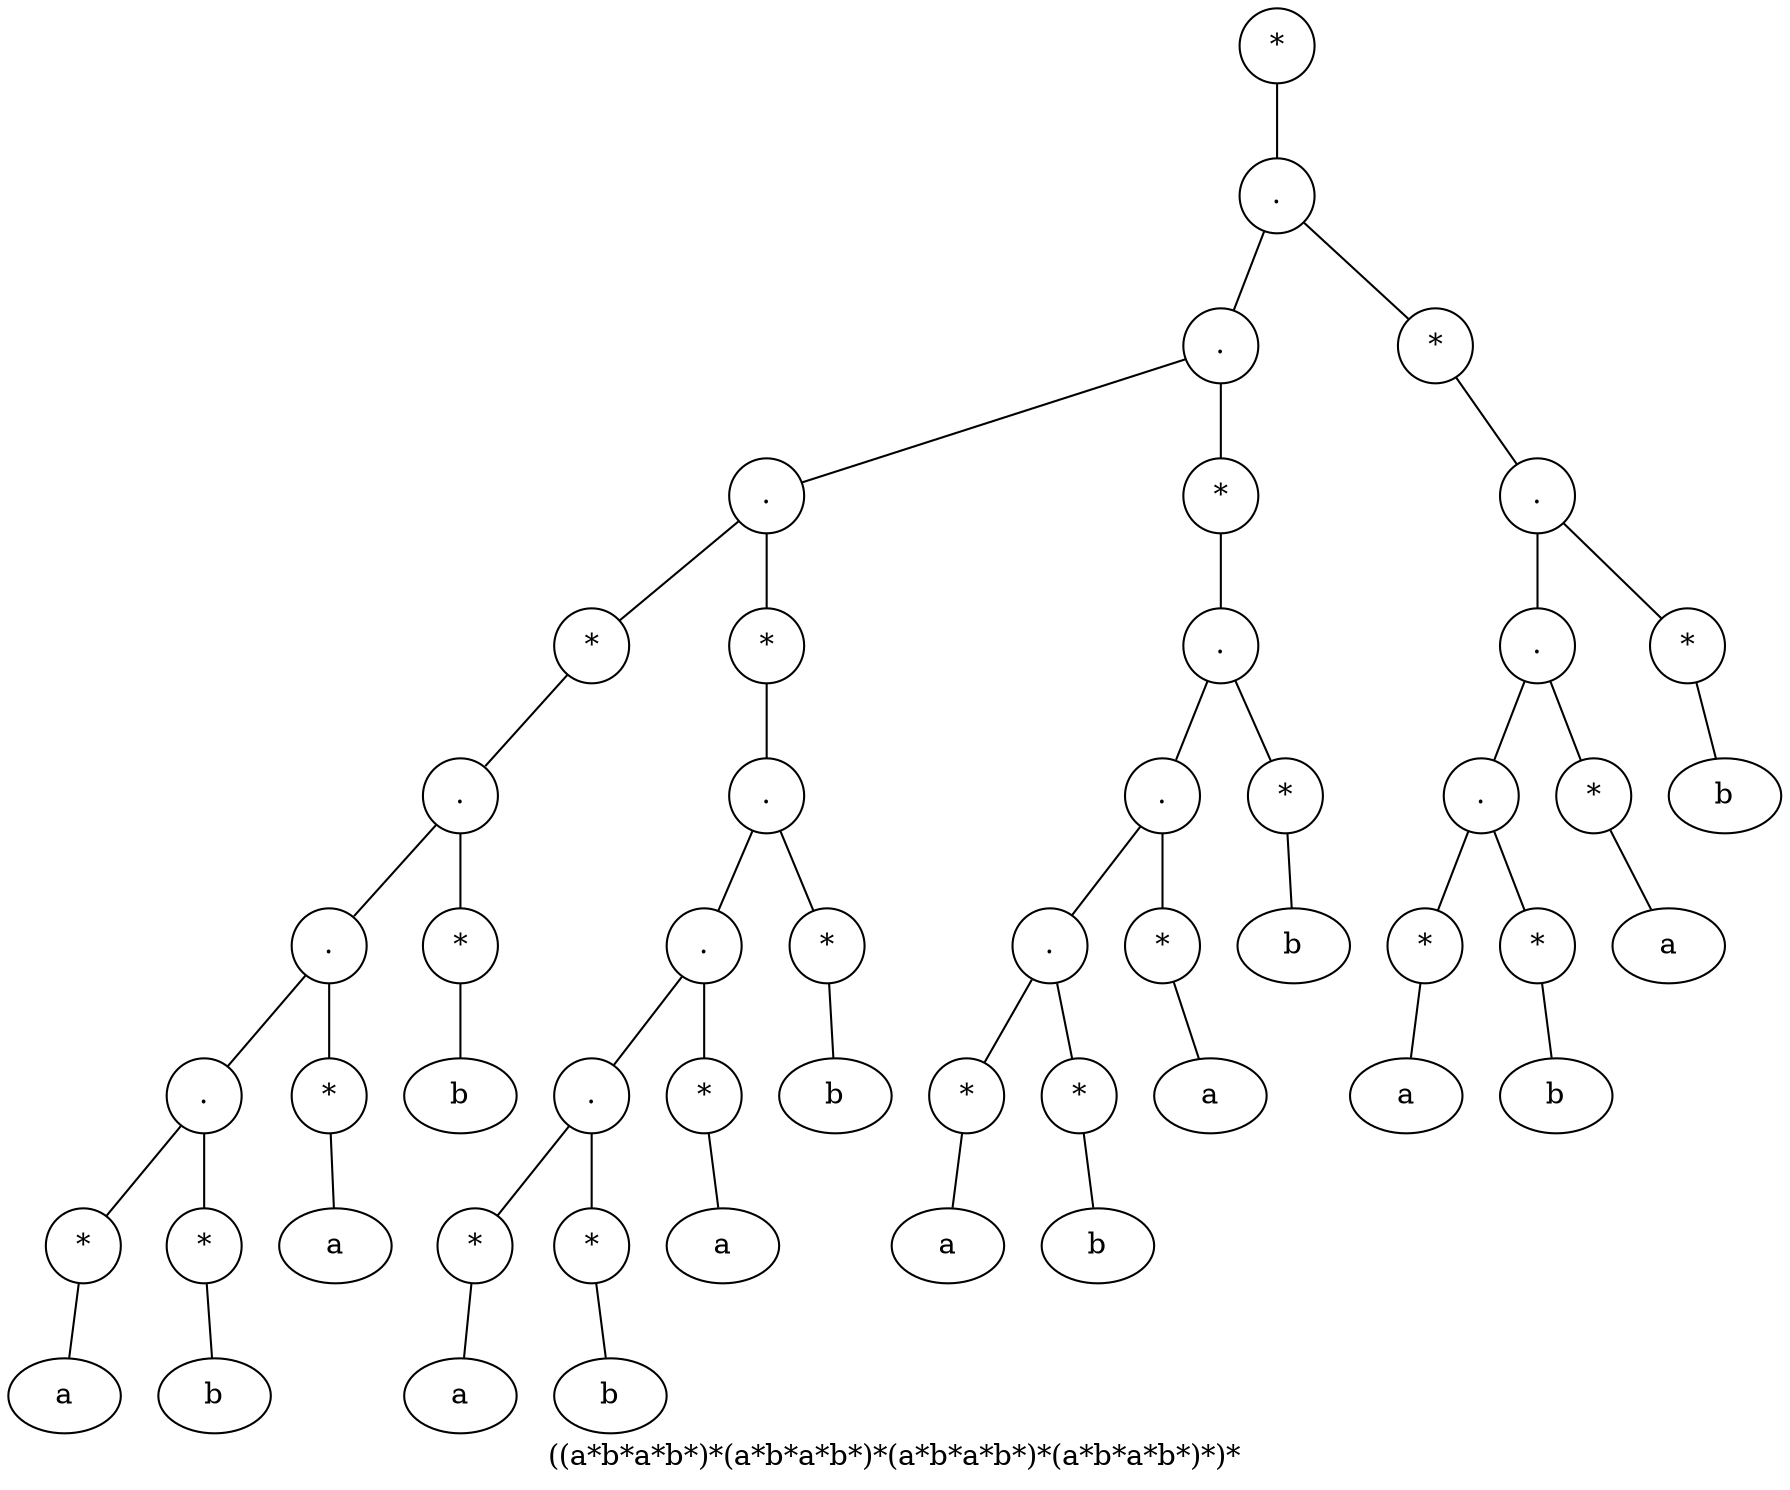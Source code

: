 digraph  G {label ="((a*b*a*b*)*(a*b*a*b*)*(a*b*a*b*)*(a*b*a*b*)*)*";
node_9[label="a"]
node_8[label="*", shape=circle]
node_8  -> node_9[dir=none];
node_11[label="b"]
node_10[label="*", shape=circle]
node_10  -> node_11[dir=none];
node_7[label=".", shape=circle]
node_7  -> node_8[dir=none];
node_7  -> node_10[dir=none];
node_13[label="a"]
node_12[label="*", shape=circle]
node_12  -> node_13[dir=none];
node_6[label=".", shape=circle]
node_6  -> node_7[dir=none];
node_6  -> node_12[dir=none];
node_15[label="b"]
node_14[label="*", shape=circle]
node_14  -> node_15[dir=none];
node_5[label=".", shape=circle]
node_5  -> node_6[dir=none];
node_5  -> node_14[dir=none];
node_4[label="*", shape=circle]
node_4  -> node_5[dir=none];
node_21[label="a"]
node_20[label="*", shape=circle]
node_20  -> node_21[dir=none];
node_23[label="b"]
node_22[label="*", shape=circle]
node_22  -> node_23[dir=none];
node_19[label=".", shape=circle]
node_19  -> node_20[dir=none];
node_19  -> node_22[dir=none];
node_25[label="a"]
node_24[label="*", shape=circle]
node_24  -> node_25[dir=none];
node_18[label=".", shape=circle]
node_18  -> node_19[dir=none];
node_18  -> node_24[dir=none];
node_27[label="b"]
node_26[label="*", shape=circle]
node_26  -> node_27[dir=none];
node_17[label=".", shape=circle]
node_17  -> node_18[dir=none];
node_17  -> node_26[dir=none];
node_16[label="*", shape=circle]
node_16  -> node_17[dir=none];
node_3[label=".", shape=circle]
node_3  -> node_4[dir=none];
node_3  -> node_16[dir=none];
node_33[label="a"]
node_32[label="*", shape=circle]
node_32  -> node_33[dir=none];
node_35[label="b"]
node_34[label="*", shape=circle]
node_34  -> node_35[dir=none];
node_31[label=".", shape=circle]
node_31  -> node_32[dir=none];
node_31  -> node_34[dir=none];
node_37[label="a"]
node_36[label="*", shape=circle]
node_36  -> node_37[dir=none];
node_30[label=".", shape=circle]
node_30  -> node_31[dir=none];
node_30  -> node_36[dir=none];
node_39[label="b"]
node_38[label="*", shape=circle]
node_38  -> node_39[dir=none];
node_29[label=".", shape=circle]
node_29  -> node_30[dir=none];
node_29  -> node_38[dir=none];
node_28[label="*", shape=circle]
node_28  -> node_29[dir=none];
node_2[label=".", shape=circle]
node_2  -> node_3[dir=none];
node_2  -> node_28[dir=none];
node_45[label="a"]
node_44[label="*", shape=circle]
node_44  -> node_45[dir=none];
node_47[label="b"]
node_46[label="*", shape=circle]
node_46  -> node_47[dir=none];
node_43[label=".", shape=circle]
node_43  -> node_44[dir=none];
node_43  -> node_46[dir=none];
node_49[label="a"]
node_48[label="*", shape=circle]
node_48  -> node_49[dir=none];
node_42[label=".", shape=circle]
node_42  -> node_43[dir=none];
node_42  -> node_48[dir=none];
node_51[label="b"]
node_50[label="*", shape=circle]
node_50  -> node_51[dir=none];
node_41[label=".", shape=circle]
node_41  -> node_42[dir=none];
node_41  -> node_50[dir=none];
node_40[label="*", shape=circle]
node_40  -> node_41[dir=none];
node_1[label=".", shape=circle]
node_1  -> node_2[dir=none];
node_1  -> node_40[dir=none];
node_0[label="*", shape=circle]
node_0  -> node_1[dir=none];
}
